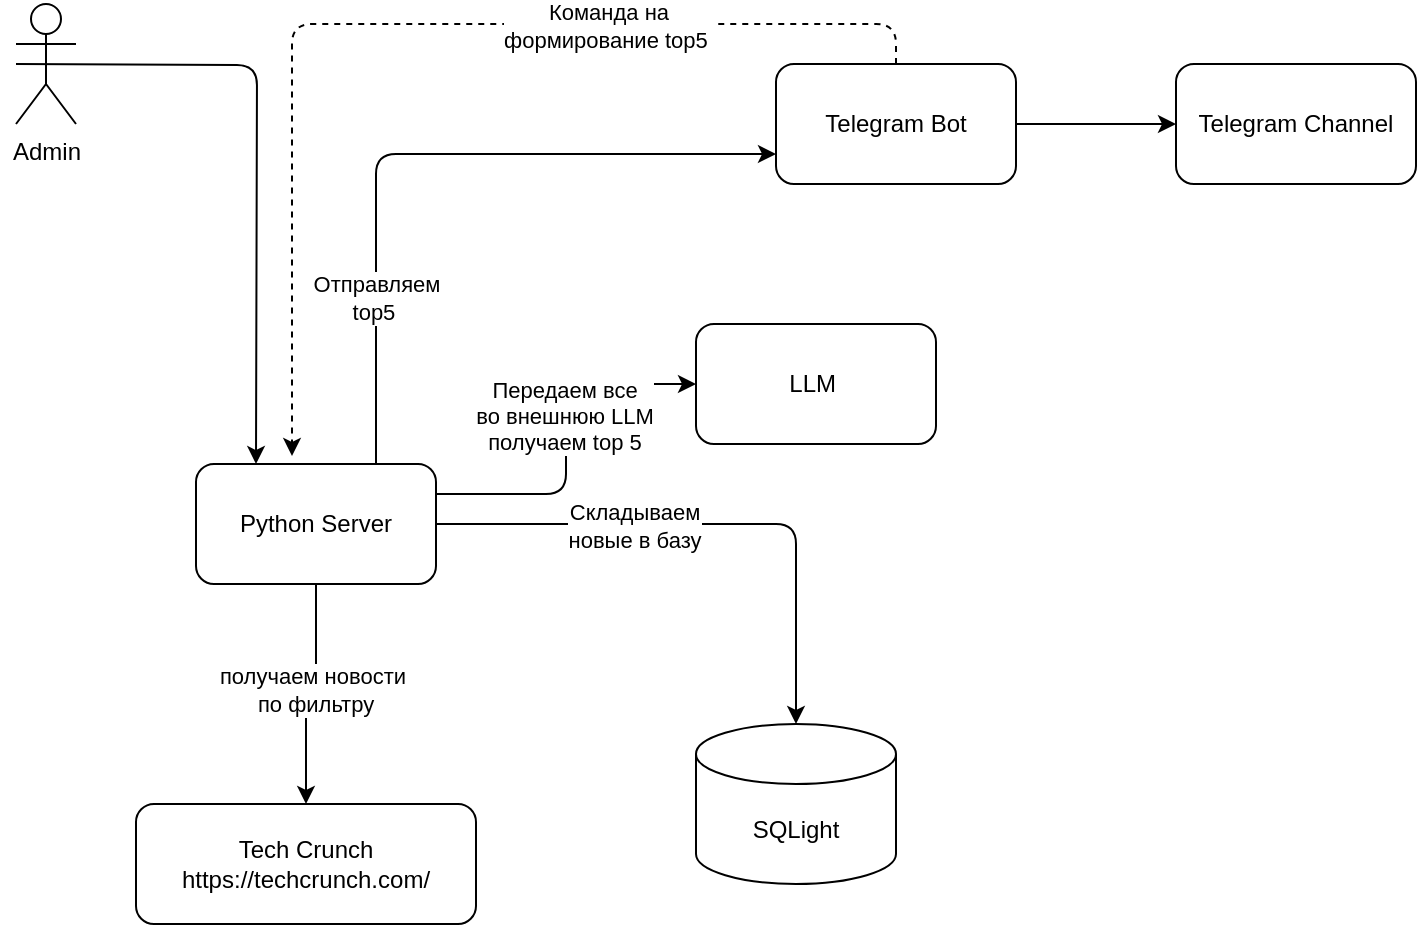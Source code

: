 <mxfile version="22.1.21" type="device">
  <diagram name="Page-1" id="Gbn4Q-iQUy5RwvEUi0NN">
    <mxGraphModel dx="1434" dy="884" grid="1" gridSize="10" guides="1" tooltips="1" connect="1" arrows="1" fold="1" page="1" pageScale="1" pageWidth="850" pageHeight="1100" math="0" shadow="0">
      <root>
        <mxCell id="0" />
        <mxCell id="1" parent="0" />
        <mxCell id="QlGuCvxDqjbiMvp1XiGO-1" value="Telegram Channel" style="rounded=1;whiteSpace=wrap;html=1;" parent="1" vertex="1">
          <mxGeometry x="660" y="80" width="120" height="60" as="geometry" />
        </mxCell>
        <mxCell id="QlGuCvxDqjbiMvp1XiGO-2" value="LLM&amp;nbsp;" style="rounded=1;whiteSpace=wrap;html=1;" parent="1" vertex="1">
          <mxGeometry x="420" y="210" width="120" height="60" as="geometry" />
        </mxCell>
        <mxCell id="QlGuCvxDqjbiMvp1XiGO-3" value="Tech Crunch&lt;br&gt;https://techcrunch.com/" style="rounded=1;whiteSpace=wrap;html=1;" parent="1" vertex="1">
          <mxGeometry x="140" y="450" width="170" height="60" as="geometry" />
        </mxCell>
        <mxCell id="QlGuCvxDqjbiMvp1XiGO-16" style="edgeStyle=orthogonalEdgeStyle;rounded=1;orthogonalLoop=1;jettySize=auto;html=1;exitX=1;exitY=0.25;exitDx=0;exitDy=0;entryX=0;entryY=0.5;entryDx=0;entryDy=0;curved=0;" parent="1" source="QlGuCvxDqjbiMvp1XiGO-6" target="QlGuCvxDqjbiMvp1XiGO-2" edge="1">
          <mxGeometry relative="1" as="geometry" />
        </mxCell>
        <mxCell id="QlGuCvxDqjbiMvp1XiGO-25" value="Передаем все &lt;br&gt;во внешнюю LLM&lt;br&gt;получаем top 5" style="edgeLabel;html=1;align=center;verticalAlign=middle;resizable=0;points=[];" parent="QlGuCvxDqjbiMvp1XiGO-16" vertex="1" connectable="0">
          <mxGeometry x="0.124" y="1" relative="1" as="geometry">
            <mxPoint as="offset" />
          </mxGeometry>
        </mxCell>
        <mxCell id="QlGuCvxDqjbiMvp1XiGO-21" style="edgeStyle=orthogonalEdgeStyle;rounded=1;orthogonalLoop=1;jettySize=auto;html=1;curved=0;" parent="1" source="QlGuCvxDqjbiMvp1XiGO-4" target="QlGuCvxDqjbiMvp1XiGO-1" edge="1">
          <mxGeometry relative="1" as="geometry" />
        </mxCell>
        <mxCell id="QlGuCvxDqjbiMvp1XiGO-4" value="Telegram Bot" style="rounded=1;whiteSpace=wrap;html=1;" parent="1" vertex="1">
          <mxGeometry x="460" y="80" width="120" height="60" as="geometry" />
        </mxCell>
        <mxCell id="QlGuCvxDqjbiMvp1XiGO-5" value="SQLight" style="shape=cylinder3;whiteSpace=wrap;html=1;boundedLbl=1;backgroundOutline=1;size=15;" parent="1" vertex="1">
          <mxGeometry x="420" y="410" width="100" height="80" as="geometry" />
        </mxCell>
        <mxCell id="QlGuCvxDqjbiMvp1XiGO-19" style="edgeStyle=orthogonalEdgeStyle;rounded=0;orthogonalLoop=1;jettySize=auto;html=1;" parent="1" source="QlGuCvxDqjbiMvp1XiGO-6" target="QlGuCvxDqjbiMvp1XiGO-3" edge="1">
          <mxGeometry relative="1" as="geometry" />
        </mxCell>
        <mxCell id="QlGuCvxDqjbiMvp1XiGO-23" value="получаем новости&lt;br&gt;&amp;nbsp;по фильтру" style="edgeLabel;html=1;align=center;verticalAlign=middle;resizable=0;points=[];" parent="QlGuCvxDqjbiMvp1XiGO-19" vertex="1" connectable="0">
          <mxGeometry y="-2" relative="1" as="geometry">
            <mxPoint as="offset" />
          </mxGeometry>
        </mxCell>
        <mxCell id="QlGuCvxDqjbiMvp1XiGO-20" style="edgeStyle=orthogonalEdgeStyle;rounded=1;orthogonalLoop=1;jettySize=auto;html=1;exitX=1;exitY=0.5;exitDx=0;exitDy=0;" parent="1" source="QlGuCvxDqjbiMvp1XiGO-6" target="QlGuCvxDqjbiMvp1XiGO-5" edge="1">
          <mxGeometry relative="1" as="geometry">
            <mxPoint x="340" y="370" as="sourcePoint" />
          </mxGeometry>
        </mxCell>
        <mxCell id="QlGuCvxDqjbiMvp1XiGO-24" value="Складываем &lt;br&gt;новые в базу" style="edgeLabel;html=1;align=center;verticalAlign=middle;resizable=0;points=[];" parent="QlGuCvxDqjbiMvp1XiGO-20" vertex="1" connectable="0">
          <mxGeometry x="-0.297" y="-1" relative="1" as="geometry">
            <mxPoint as="offset" />
          </mxGeometry>
        </mxCell>
        <mxCell id="QlGuCvxDqjbiMvp1XiGO-6" value="Python Server" style="rounded=1;whiteSpace=wrap;html=1;" parent="1" vertex="1">
          <mxGeometry x="170" y="280" width="120" height="60" as="geometry" />
        </mxCell>
        <mxCell id="QlGuCvxDqjbiMvp1XiGO-14" style="edgeStyle=orthogonalEdgeStyle;rounded=1;orthogonalLoop=1;jettySize=auto;html=1;startArrow=none;startFill=0;strokeColor=default;exitX=0.75;exitY=0;exitDx=0;exitDy=0;entryX=0;entryY=0.75;entryDx=0;entryDy=0;curved=0;" parent="1" source="QlGuCvxDqjbiMvp1XiGO-6" target="QlGuCvxDqjbiMvp1XiGO-4" edge="1">
          <mxGeometry relative="1" as="geometry">
            <mxPoint x="120" y="260" as="sourcePoint" />
            <mxPoint x="210" y="190" as="targetPoint" />
          </mxGeometry>
        </mxCell>
        <mxCell id="QlGuCvxDqjbiMvp1XiGO-22" value="Отправляем &lt;br&gt;top5&amp;nbsp;" style="edgeLabel;html=1;align=center;verticalAlign=middle;resizable=0;points=[];" parent="QlGuCvxDqjbiMvp1XiGO-14" vertex="1" connectable="0">
          <mxGeometry x="-0.529" relative="1" as="geometry">
            <mxPoint as="offset" />
          </mxGeometry>
        </mxCell>
        <mxCell id="QlGuCvxDqjbiMvp1XiGO-7" value="Admin" style="shape=umlActor;verticalLabelPosition=bottom;verticalAlign=top;html=1;outlineConnect=0;fillColor=default;strokeColor=default;" parent="1" vertex="1">
          <mxGeometry x="80" y="50" width="30" height="60" as="geometry" />
        </mxCell>
        <mxCell id="QlGuCvxDqjbiMvp1XiGO-18" style="edgeStyle=orthogonalEdgeStyle;rounded=1;orthogonalLoop=1;jettySize=auto;html=1;startArrow=none;startFill=0;strokeColor=default;curved=0;entryX=0.5;entryY=0;entryDx=0;entryDy=0;" parent="1" edge="1">
          <mxGeometry relative="1" as="geometry">
            <mxPoint x="80" y="80" as="sourcePoint" />
            <mxPoint x="200" y="280" as="targetPoint" />
          </mxGeometry>
        </mxCell>
        <mxCell id="QlGuCvxDqjbiMvp1XiGO-28" style="edgeStyle=orthogonalEdgeStyle;rounded=1;orthogonalLoop=1;jettySize=auto;html=1;exitX=0.5;exitY=0;exitDx=0;exitDy=0;entryX=0.4;entryY=-0.067;entryDx=0;entryDy=0;entryPerimeter=0;dashed=1;curved=0;" parent="1" source="QlGuCvxDqjbiMvp1XiGO-4" target="QlGuCvxDqjbiMvp1XiGO-6" edge="1">
          <mxGeometry relative="1" as="geometry" />
        </mxCell>
        <mxCell id="QlGuCvxDqjbiMvp1XiGO-29" value="Команда на &lt;br&gt;формирование top5&amp;nbsp;" style="edgeLabel;html=1;align=center;verticalAlign=middle;resizable=0;points=[];" parent="QlGuCvxDqjbiMvp1XiGO-28" vertex="1" connectable="0">
          <mxGeometry x="-0.05" y="1" relative="1" as="geometry">
            <mxPoint x="91" as="offset" />
          </mxGeometry>
        </mxCell>
      </root>
    </mxGraphModel>
  </diagram>
</mxfile>
